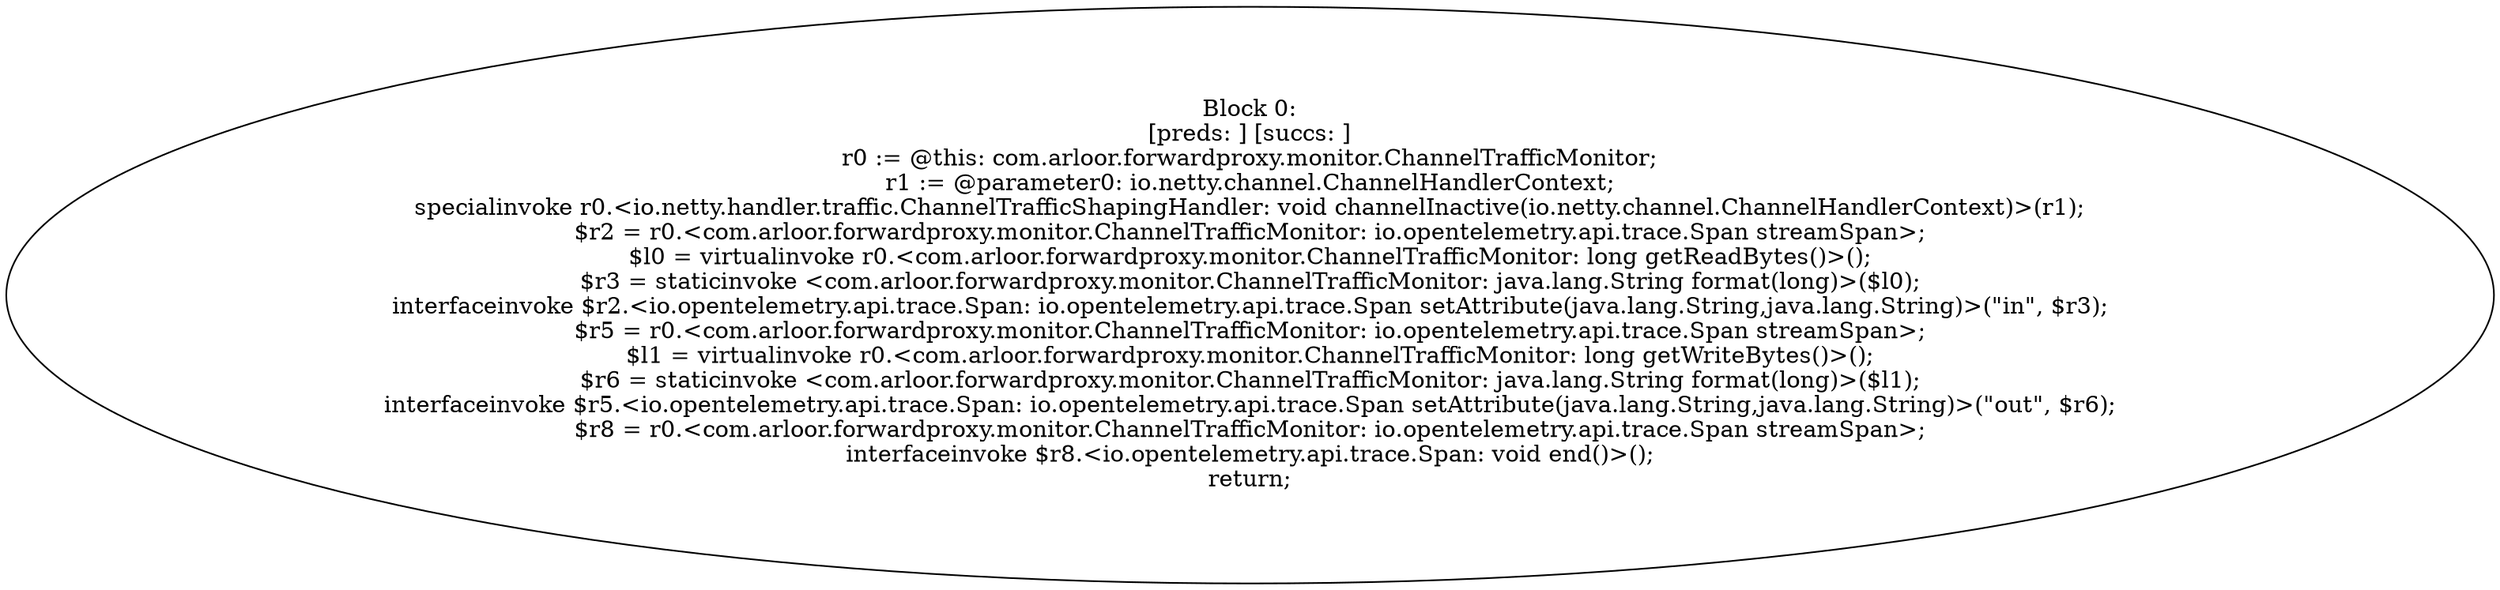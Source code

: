 digraph "unitGraph" {
    "Block 0:
[preds: ] [succs: ]
r0 := @this: com.arloor.forwardproxy.monitor.ChannelTrafficMonitor;
r1 := @parameter0: io.netty.channel.ChannelHandlerContext;
specialinvoke r0.<io.netty.handler.traffic.ChannelTrafficShapingHandler: void channelInactive(io.netty.channel.ChannelHandlerContext)>(r1);
$r2 = r0.<com.arloor.forwardproxy.monitor.ChannelTrafficMonitor: io.opentelemetry.api.trace.Span streamSpan>;
$l0 = virtualinvoke r0.<com.arloor.forwardproxy.monitor.ChannelTrafficMonitor: long getReadBytes()>();
$r3 = staticinvoke <com.arloor.forwardproxy.monitor.ChannelTrafficMonitor: java.lang.String format(long)>($l0);
interfaceinvoke $r2.<io.opentelemetry.api.trace.Span: io.opentelemetry.api.trace.Span setAttribute(java.lang.String,java.lang.String)>(\"in\", $r3);
$r5 = r0.<com.arloor.forwardproxy.monitor.ChannelTrafficMonitor: io.opentelemetry.api.trace.Span streamSpan>;
$l1 = virtualinvoke r0.<com.arloor.forwardproxy.monitor.ChannelTrafficMonitor: long getWriteBytes()>();
$r6 = staticinvoke <com.arloor.forwardproxy.monitor.ChannelTrafficMonitor: java.lang.String format(long)>($l1);
interfaceinvoke $r5.<io.opentelemetry.api.trace.Span: io.opentelemetry.api.trace.Span setAttribute(java.lang.String,java.lang.String)>(\"out\", $r6);
$r8 = r0.<com.arloor.forwardproxy.monitor.ChannelTrafficMonitor: io.opentelemetry.api.trace.Span streamSpan>;
interfaceinvoke $r8.<io.opentelemetry.api.trace.Span: void end()>();
return;
"
}
